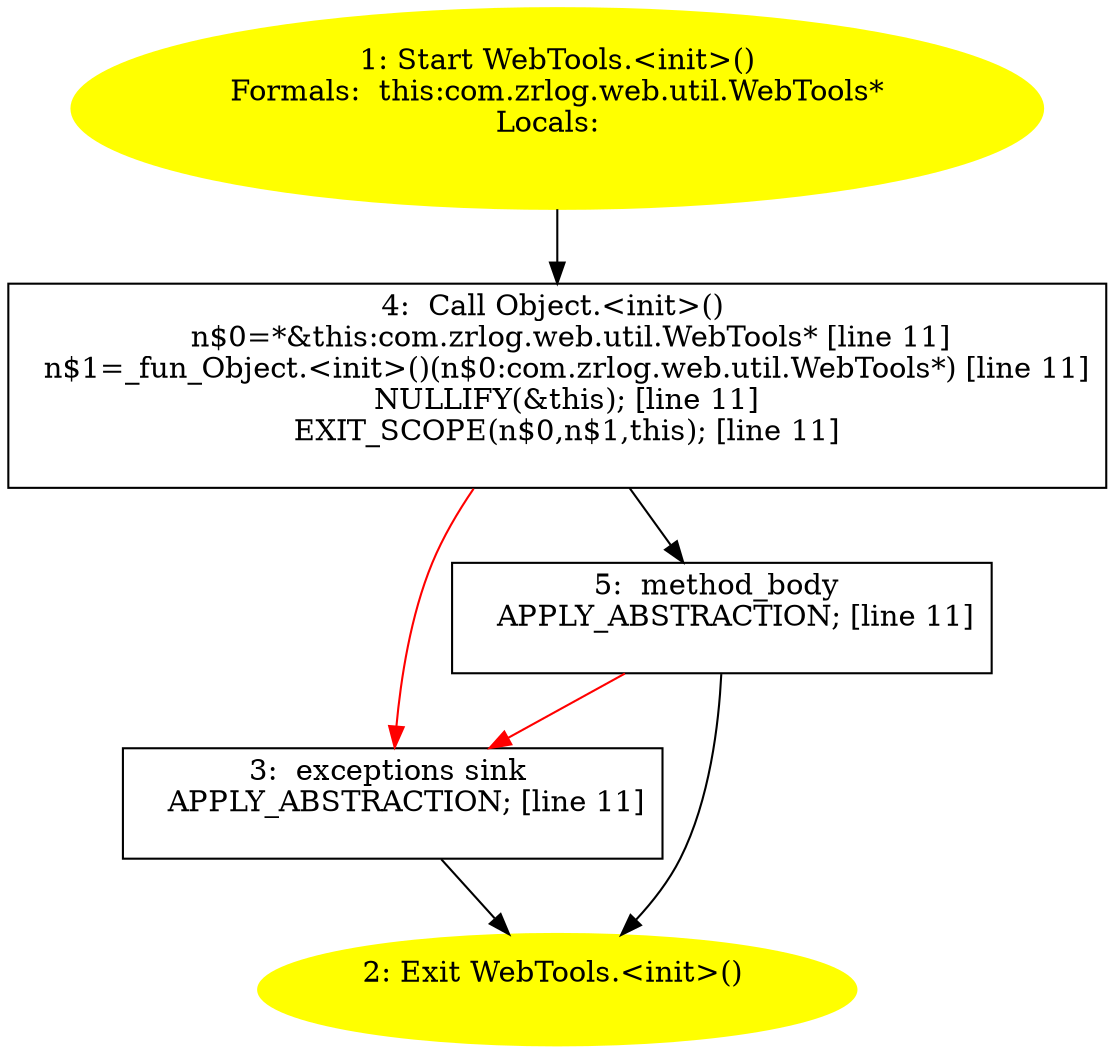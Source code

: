 /* @generated */
digraph cfg {
"com.zrlog.web.util.WebTools.<init>().edc273a8a00029c1520b7e4176c8c54a_1" [label="1: Start WebTools.<init>()\nFormals:  this:com.zrlog.web.util.WebTools*\nLocals:  \n  " color=yellow style=filled]
	

	 "com.zrlog.web.util.WebTools.<init>().edc273a8a00029c1520b7e4176c8c54a_1" -> "com.zrlog.web.util.WebTools.<init>().edc273a8a00029c1520b7e4176c8c54a_4" ;
"com.zrlog.web.util.WebTools.<init>().edc273a8a00029c1520b7e4176c8c54a_2" [label="2: Exit WebTools.<init>() \n  " color=yellow style=filled]
	

"com.zrlog.web.util.WebTools.<init>().edc273a8a00029c1520b7e4176c8c54a_3" [label="3:  exceptions sink \n   APPLY_ABSTRACTION; [line 11]\n " shape="box"]
	

	 "com.zrlog.web.util.WebTools.<init>().edc273a8a00029c1520b7e4176c8c54a_3" -> "com.zrlog.web.util.WebTools.<init>().edc273a8a00029c1520b7e4176c8c54a_2" ;
"com.zrlog.web.util.WebTools.<init>().edc273a8a00029c1520b7e4176c8c54a_4" [label="4:  Call Object.<init>() \n   n$0=*&this:com.zrlog.web.util.WebTools* [line 11]\n  n$1=_fun_Object.<init>()(n$0:com.zrlog.web.util.WebTools*) [line 11]\n  NULLIFY(&this); [line 11]\n  EXIT_SCOPE(n$0,n$1,this); [line 11]\n " shape="box"]
	

	 "com.zrlog.web.util.WebTools.<init>().edc273a8a00029c1520b7e4176c8c54a_4" -> "com.zrlog.web.util.WebTools.<init>().edc273a8a00029c1520b7e4176c8c54a_5" ;
	 "com.zrlog.web.util.WebTools.<init>().edc273a8a00029c1520b7e4176c8c54a_4" -> "com.zrlog.web.util.WebTools.<init>().edc273a8a00029c1520b7e4176c8c54a_3" [color="red" ];
"com.zrlog.web.util.WebTools.<init>().edc273a8a00029c1520b7e4176c8c54a_5" [label="5:  method_body \n   APPLY_ABSTRACTION; [line 11]\n " shape="box"]
	

	 "com.zrlog.web.util.WebTools.<init>().edc273a8a00029c1520b7e4176c8c54a_5" -> "com.zrlog.web.util.WebTools.<init>().edc273a8a00029c1520b7e4176c8c54a_2" ;
	 "com.zrlog.web.util.WebTools.<init>().edc273a8a00029c1520b7e4176c8c54a_5" -> "com.zrlog.web.util.WebTools.<init>().edc273a8a00029c1520b7e4176c8c54a_3" [color="red" ];
}
